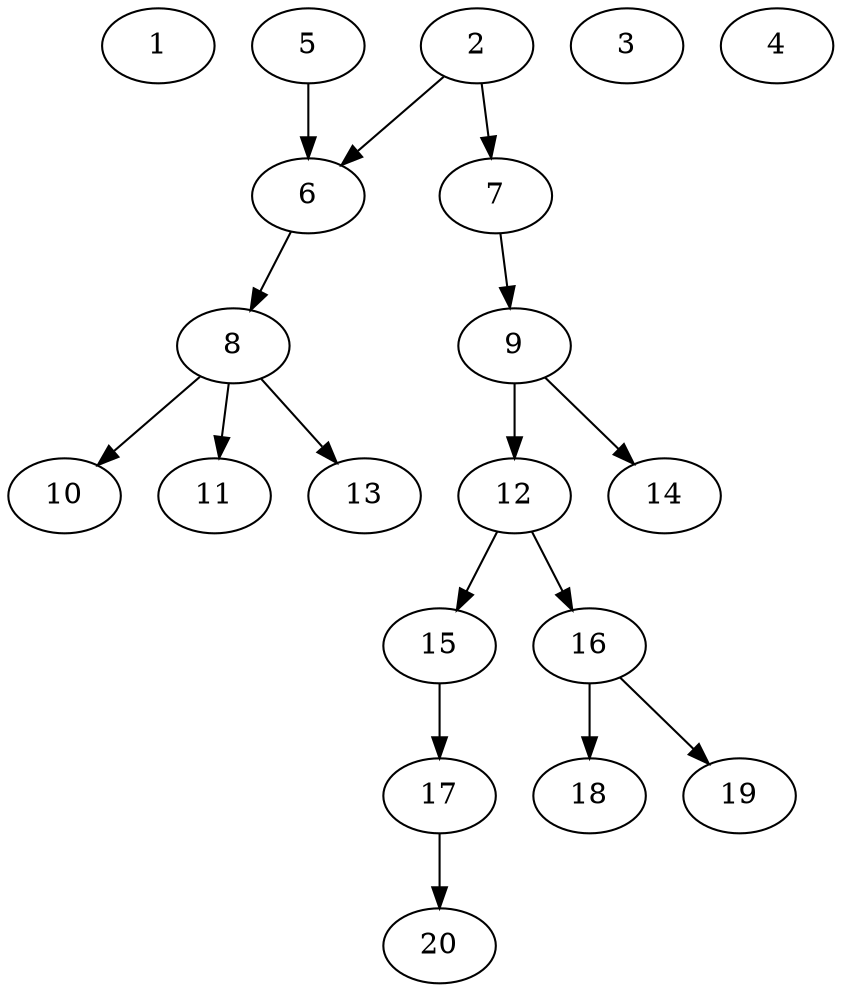 // DAG automatically generated by daggen at Sat Jul 27 15:37:47 2019
// ./daggen --dot -n 20 --ccr 0.5 --fat 0.5 --regular 0.5 --density 0.4 --mindata 5242880 --maxdata 52428800 
digraph G {
  1 [size="81876992", alpha="0.03", expect_size="40938496"] 
  2 [size="38285312", alpha="0.18", expect_size="19142656"] 
  2 -> 6 [size ="19142656"]
  2 -> 7 [size ="19142656"]
  3 [size="29407232", alpha="0.14", expect_size="14703616"] 
  4 [size="71923712", alpha="0.16", expect_size="35961856"] 
  5 [size="22767616", alpha="0.09", expect_size="11383808"] 
  5 -> 6 [size ="11383808"]
  6 [size="88705024", alpha="0.15", expect_size="44352512"] 
  6 -> 8 [size ="44352512"]
  7 [size="73908224", alpha="0.18", expect_size="36954112"] 
  7 -> 9 [size ="36954112"]
  8 [size="19478528", alpha="0.08", expect_size="9739264"] 
  8 -> 10 [size ="9739264"]
  8 -> 11 [size ="9739264"]
  8 -> 13 [size ="9739264"]
  9 [size="99407872", alpha="0.09", expect_size="49703936"] 
  9 -> 12 [size ="49703936"]
  9 -> 14 [size ="49703936"]
  10 [size="83589120", alpha="0.18", expect_size="41794560"] 
  11 [size="18241536", alpha="0.18", expect_size="9120768"] 
  12 [size="33910784", alpha="0.02", expect_size="16955392"] 
  12 -> 15 [size ="16955392"]
  12 -> 16 [size ="16955392"]
  13 [size="22810624", alpha="0.19", expect_size="11405312"] 
  14 [size="87652352", alpha="0.19", expect_size="43826176"] 
  15 [size="67043328", alpha="0.16", expect_size="33521664"] 
  15 -> 17 [size ="33521664"]
  16 [size="14491648", alpha="0.04", expect_size="7245824"] 
  16 -> 18 [size ="7245824"]
  16 -> 19 [size ="7245824"]
  17 [size="83851264", alpha="0.05", expect_size="41925632"] 
  17 -> 20 [size ="41925632"]
  18 [size="72634368", alpha="0.05", expect_size="36317184"] 
  19 [size="16009216", alpha="0.06", expect_size="8004608"] 
  20 [size="57774080", alpha="0.11", expect_size="28887040"] 
}
